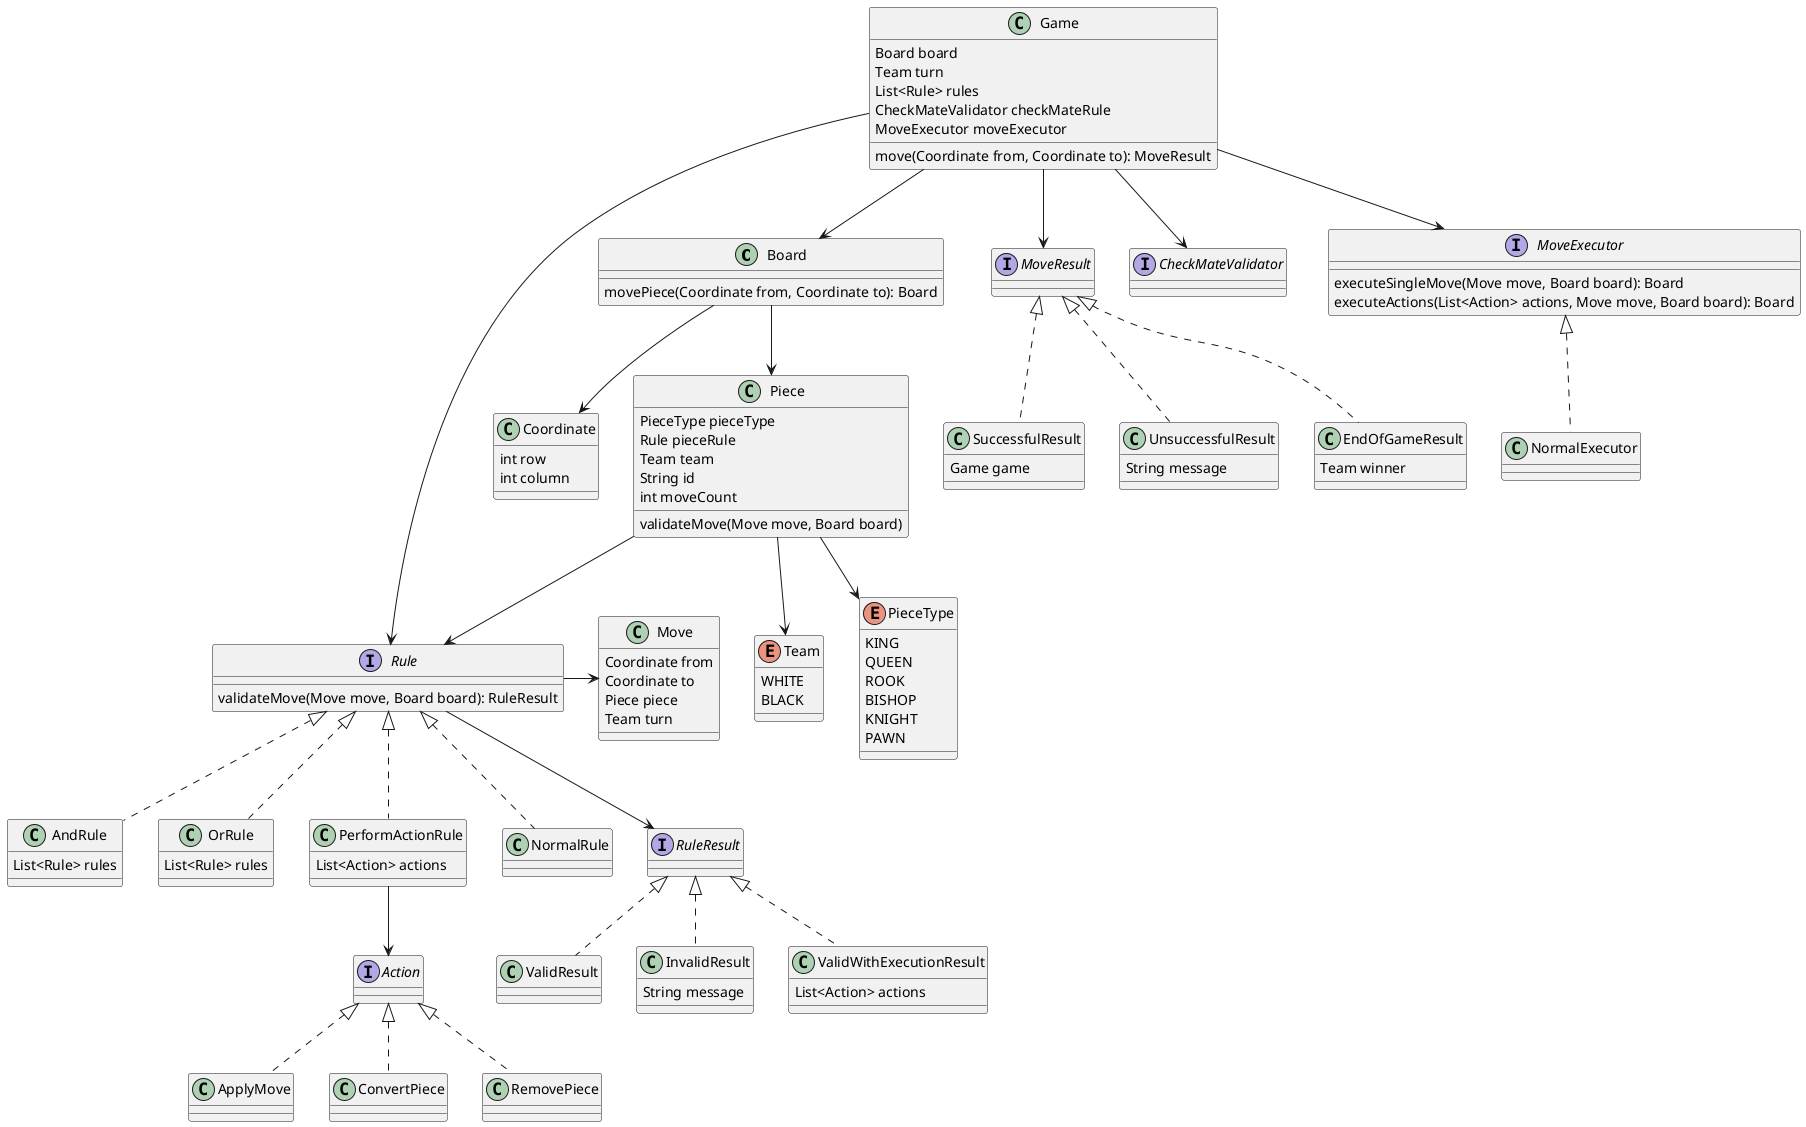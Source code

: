 @startuml

'Board Module
class Board {
    movePiece(Coordinate from, Coordinate to): Board
}

class Coordinate {
    int row
    int column
}

Board --> Coordinate
Board --> Piece
'Board Module

'Piece Module
class Piece {
    PieceType pieceType
    Rule pieceRule
    Team team
    String id
    int moveCount

    validateMove(Move move, Board board)
}

enum Team {
    WHITE
    BLACK
}

enum PieceType {
        KING
        QUEEN
        ROOK
        BISHOP
        KNIGHT
        PAWN
}
Piece --> PieceType
Piece --> Team
'Piece Module

'Rule Module
interface Rule {
    validateMove(Move move, Board board): RuleResult
}

class AndRule implements Rule {
    List<Rule> rules
}

class OrRule implements Rule {
    List<Rule> rules
}

class PerformActionRule implements Rule {
    List<Action> actions
}

class NormalRule implements Rule {}

Piece --> Rule
Rule -> Move
PerformActionRule --> Action
Rule --> RuleResult
'Rule Module

'Result Module
interface RuleResult {}

class ValidResult implements RuleResult{}
class InvalidResult implements RuleResult{
    String message
}
class ValidWithExecutionResult implements RuleResult{
    List<Action> actions
}

interface MoveResult {}

class SuccessfulResult implements MoveResult {
    Game game
}
class UnsuccessfulResult implements MoveResult{
    String message
}
class EndOfGameResult implements MoveResult {
    Team winner
}

interface Action {}
class ApplyMove implements Action {}
class ConvertPiece implements Action {}
class RemovePiece implements Action {}
'Result Module

'Game Module
class Game {
    Board board
    Team turn
    List<Rule> rules
    CheckMateValidator checkMateRule
    MoveExecutor moveExecutor
    move(Coordinate from, Coordinate to): MoveResult
}

class Move {
    Coordinate from
    Coordinate to
    Piece piece
    Team turn
}

interface CheckMateValidator

Game --> Board
Game --> Rule
Game --> CheckMateValidator
Game --> MoveResult
Game --> MoveExecutor
'Game Module

'Executor Module
interface MoveExecutor{
    executeSingleMove(Move move, Board board): Board
    executeActions(List<Action> actions, Move move, Board board): Board
}

class NormalExecutor implements MoveExecutor
'Executor Module
@enduml
